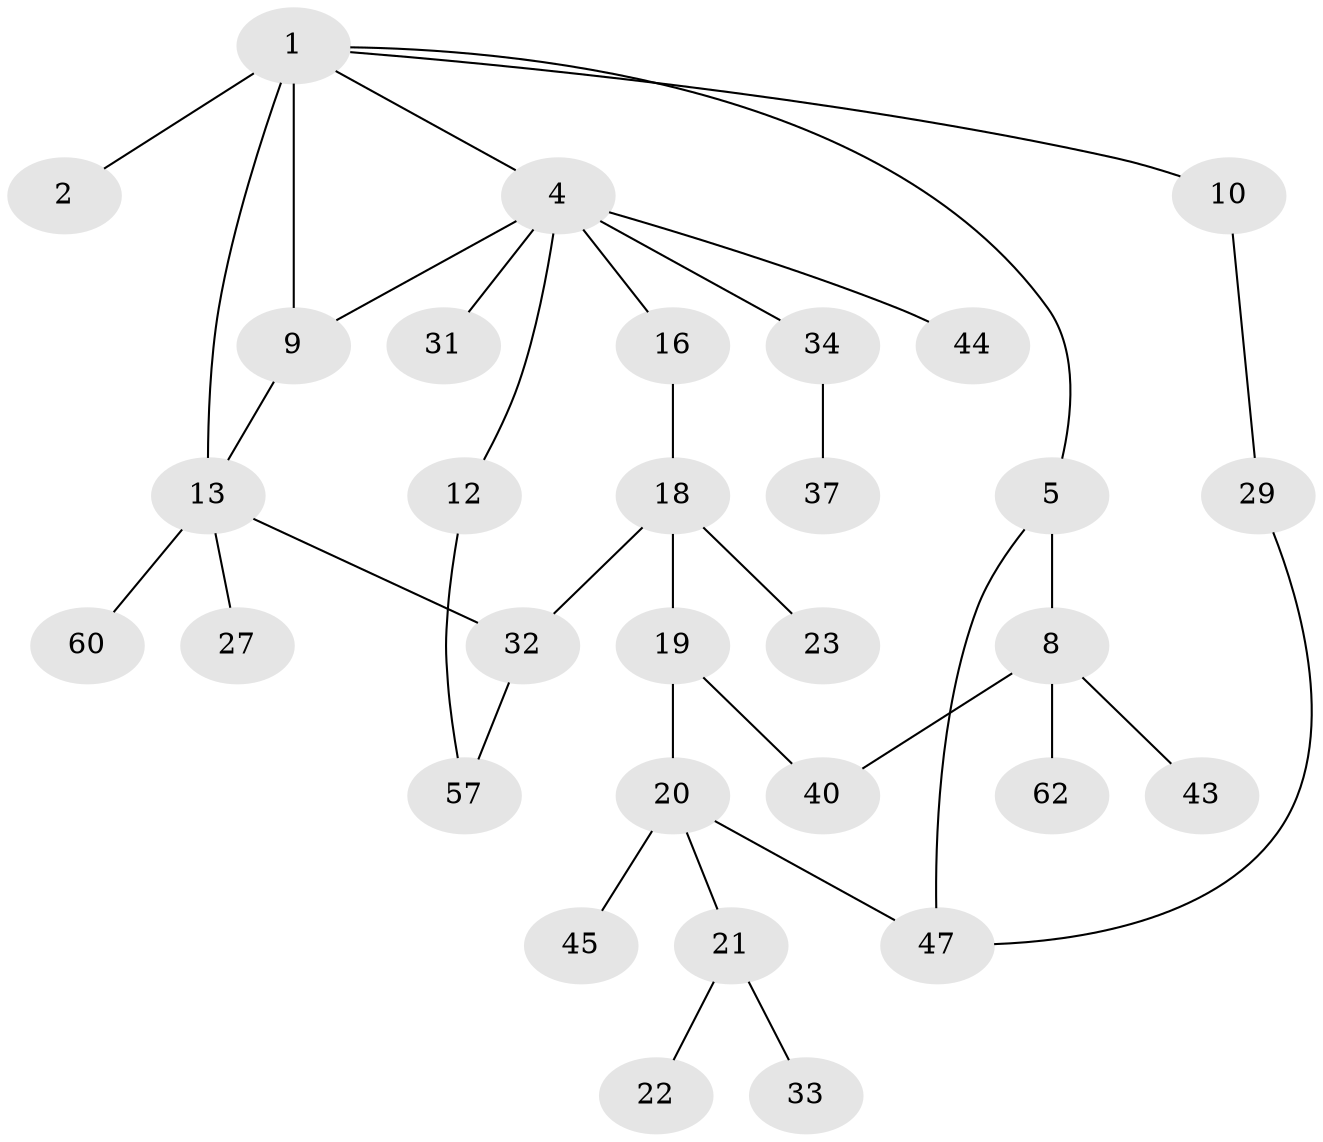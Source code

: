 // original degree distribution, {4: 0.09523809523809523, 1: 0.3333333333333333, 5: 0.015873015873015872, 6: 0.031746031746031744, 3: 0.25396825396825395, 2: 0.2698412698412698}
// Generated by graph-tools (version 1.1) at 2025/13/03/09/25 04:13:29]
// undirected, 31 vertices, 37 edges
graph export_dot {
graph [start="1"]
  node [color=gray90,style=filled];
  1 [super="+17+3"];
  2;
  4 [super="+7+6"];
  5 [super="+38"];
  8 [super="+15"];
  9;
  10 [super="+14"];
  12;
  13 [super="+25"];
  16 [super="+24"];
  18;
  19;
  20 [super="+54+41+48"];
  21 [super="+30"];
  22 [super="+28"];
  23;
  27 [super="+36"];
  29 [super="+53"];
  31 [super="+35"];
  32;
  33;
  34;
  37;
  40 [super="+52+50"];
  43;
  44;
  45 [super="+51"];
  47;
  57 [super="+59"];
  60;
  62;
  1 -- 2;
  1 -- 10;
  1 -- 4;
  1 -- 5;
  1 -- 9;
  1 -- 13 [weight=2];
  4 -- 12;
  4 -- 31;
  4 -- 44;
  4 -- 9;
  4 -- 34;
  4 -- 16;
  5 -- 8;
  5 -- 47;
  8 -- 43;
  8 -- 40;
  8 -- 62;
  9 -- 13;
  10 -- 29;
  12 -- 57;
  13 -- 27;
  13 -- 32;
  13 -- 60;
  16 -- 18;
  18 -- 19;
  18 -- 23;
  18 -- 32;
  19 -- 20;
  19 -- 40;
  20 -- 21;
  20 -- 45;
  20 -- 47;
  21 -- 22;
  21 -- 33;
  29 -- 47;
  32 -- 57;
  34 -- 37;
}
